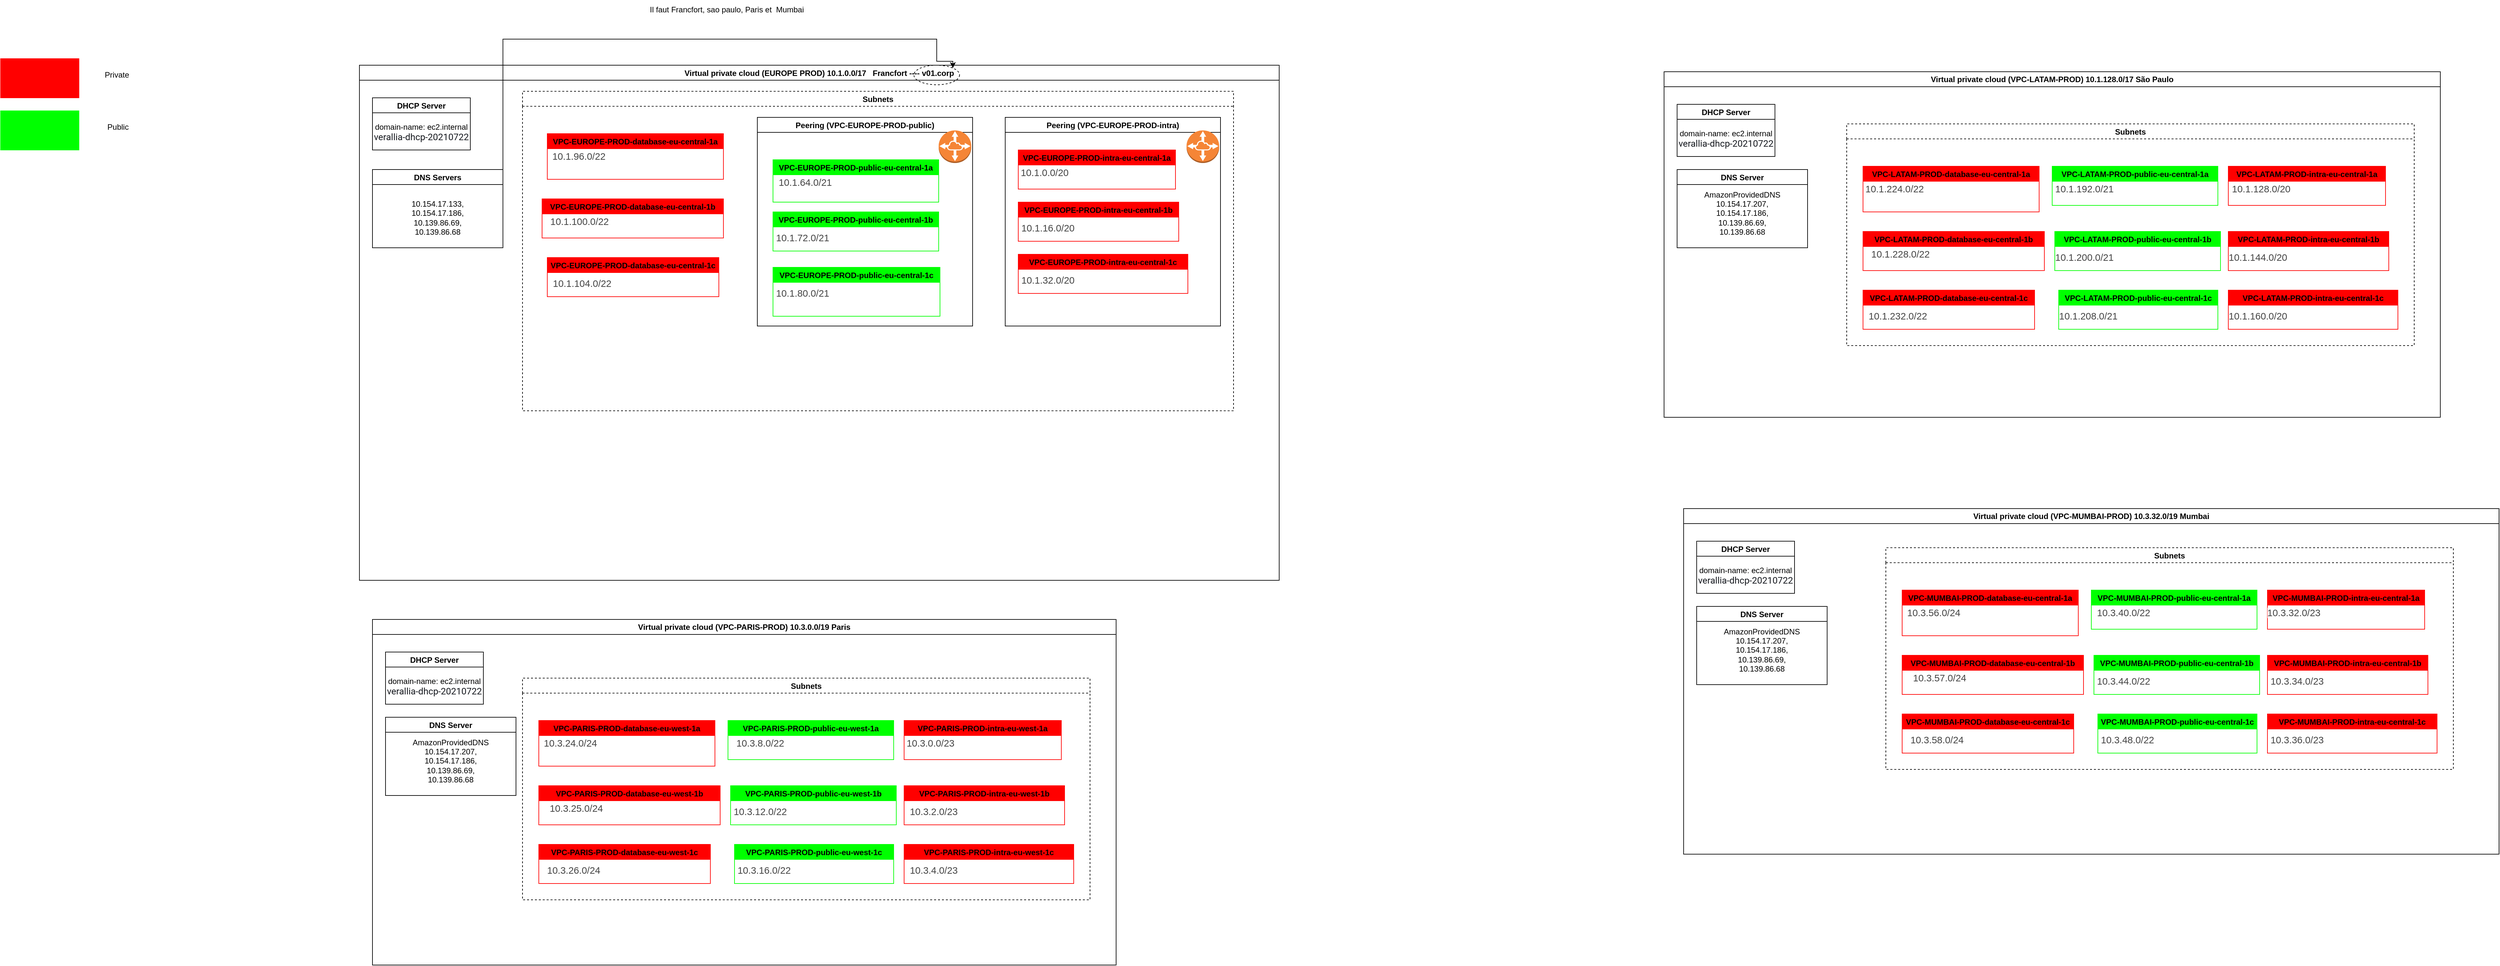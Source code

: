 <mxfile version="17.0.0" type="github">
  <diagram id="4M_D3Pi3umLmw-VAeziT" name="Page-1">
    <mxGraphModel dx="1896" dy="1016" grid="1" gridSize="10" guides="1" tooltips="1" connect="1" arrows="1" fold="1" page="1" pageScale="1" pageWidth="827" pageHeight="1169" math="0" shadow="0">
      <root>
        <mxCell id="0" />
        <mxCell id="1" parent="0" />
        <mxCell id="URnLaDO7650WdrLdtgV3-2" value="Virtual private cloud (EUROPE PROD) 10.1.0.0/17   Francfort ---- v01.corp" style="swimlane;" parent="1" vertex="1">
          <mxGeometry x="570" y="110" width="1410" height="790" as="geometry" />
        </mxCell>
        <mxCell id="URnLaDO7650WdrLdtgV3-3" value="DHCP Server" style="swimlane;startSize=23;" parent="URnLaDO7650WdrLdtgV3-2" vertex="1">
          <mxGeometry x="20" y="50" width="150" height="80" as="geometry" />
        </mxCell>
        <mxCell id="URnLaDO7650WdrLdtgV3-5" value="domain-name: ec2.internal&lt;br&gt;&lt;span class=&quot;gmail-&quot;&gt;&lt;span style=&quot;font-size: 10.5pt ; font-family: &amp;#34;roboto&amp;#34; ; color: #16191f&quot;&gt;verallia-dhcp-20210722&lt;/span&gt;&lt;/span&gt;" style="text;html=1;strokeColor=none;fillColor=none;align=center;verticalAlign=middle;whiteSpace=wrap;rounded=0;" parent="URnLaDO7650WdrLdtgV3-3" vertex="1">
          <mxGeometry y="25" width="150" height="55" as="geometry" />
        </mxCell>
        <mxCell id="URnLaDO7650WdrLdtgV3-6" value="DNS Servers" style="swimlane;" parent="URnLaDO7650WdrLdtgV3-2" vertex="1">
          <mxGeometry x="20" y="160" width="200" height="120" as="geometry" />
        </mxCell>
        <mxCell id="URnLaDO7650WdrLdtgV3-7" value="&lt;br&gt;&lt;span&gt;10.154.17.133, 10.154.17.186, 10.139.86.69,&lt;br&gt;&lt;/span&gt;&lt;span&gt;10.139.86.68&lt;/span&gt;&lt;br&gt;&lt;p class=&quot;MsoNormal&quot;&gt;&lt;/p&gt;" style="text;html=1;strokeColor=none;fillColor=none;align=center;verticalAlign=middle;whiteSpace=wrap;rounded=0;" parent="URnLaDO7650WdrLdtgV3-6" vertex="1">
          <mxGeometry x="25" y="45" width="150" height="55" as="geometry" />
        </mxCell>
        <mxCell id="qyI5GLCLb69pi6n-RlXZ-61" value="Subnets" style="swimlane;dashed=1;strokeColor=#000000;fillColor=#FFFFFF;" vertex="1" parent="URnLaDO7650WdrLdtgV3-2">
          <mxGeometry x="250" y="40" width="1090" height="490" as="geometry" />
        </mxCell>
        <mxCell id="URnLaDO7650WdrLdtgV3-16" value="VPC-EUROPE-PROD-database-eu-central-1a" style="swimlane;strokeColor=#FF0000;fillColor=#FF0000;" parent="qyI5GLCLb69pi6n-RlXZ-61" vertex="1">
          <mxGeometry x="38" y="65" width="270" height="70" as="geometry" />
        </mxCell>
        <mxCell id="URnLaDO7650WdrLdtgV3-28" value="&lt;span style=&quot;color: rgb(68 , 68 , 68) ; font-family: &amp;#34;calibri&amp;#34; , sans-serif , &amp;#34;mongolian baiti&amp;#34; , &amp;#34;microsoft yi baiti&amp;#34; , &amp;#34;javanese text&amp;#34; , &amp;#34;yu gothic&amp;#34; ; font-size: 14.667px ; text-align: left ; background-color: rgb(255 , 255 , 255)&quot;&gt;10.1.96.0/22&lt;/span&gt;" style="text;html=1;align=center;verticalAlign=middle;resizable=0;points=[];autosize=1;strokeColor=none;fillColor=none;" parent="URnLaDO7650WdrLdtgV3-16" vertex="1">
          <mxGeometry x="3" y="25" width="90" height="20" as="geometry" />
        </mxCell>
        <mxCell id="URnLaDO7650WdrLdtgV3-11" value="VPC-EUROPE-PROD-database-eu-central-1b" style="swimlane;strokeColor=#FF0000;fillColor=#FF0000;" parent="qyI5GLCLb69pi6n-RlXZ-61" vertex="1">
          <mxGeometry x="30" y="165" width="278" height="60" as="geometry" />
        </mxCell>
        <mxCell id="URnLaDO7650WdrLdtgV3-29" value="&lt;span style=&quot;color: rgb(68 , 68 , 68) ; font-family: &amp;#34;calibri&amp;#34; , sans-serif , &amp;#34;mongolian baiti&amp;#34; , &amp;#34;microsoft yi baiti&amp;#34; , &amp;#34;javanese text&amp;#34; , &amp;#34;yu gothic&amp;#34; ; font-size: 14.667px ; text-align: left ; background-color: rgb(255 , 255 , 255)&quot;&gt;10.1.100.0/22&lt;/span&gt;" style="text;html=1;align=center;verticalAlign=middle;resizable=0;points=[];autosize=1;strokeColor=none;fillColor=none;" parent="URnLaDO7650WdrLdtgV3-11" vertex="1">
          <mxGeometry x="7" y="25" width="100" height="20" as="geometry" />
        </mxCell>
        <mxCell id="URnLaDO7650WdrLdtgV3-14" value="VPC-EUROPE-PROD-database-eu-central-1c" style="swimlane;strokeColor=#FF0000;fillColor=#FF0000;" parent="qyI5GLCLb69pi6n-RlXZ-61" vertex="1">
          <mxGeometry x="38" y="255" width="263" height="60" as="geometry" />
        </mxCell>
        <mxCell id="qyI5GLCLb69pi6n-RlXZ-54" value="&lt;span style=&quot;color: rgb(68 , 68 , 68) ; font-family: &amp;#34;calibri&amp;#34; , sans-serif , &amp;#34;mongolian baiti&amp;#34; , &amp;#34;microsoft yi baiti&amp;#34; , &amp;#34;javanese text&amp;#34; , &amp;#34;yu gothic&amp;#34; ; font-size: 14.667px ; text-align: left ; background-color: rgb(255 , 255 , 255)&quot;&gt;10.1.104.0/22&lt;/span&gt;" style="text;html=1;align=center;verticalAlign=middle;resizable=0;points=[];autosize=1;strokeColor=none;fillColor=none;" vertex="1" parent="URnLaDO7650WdrLdtgV3-14">
          <mxGeometry x="3" y="30" width="100" height="20" as="geometry" />
        </mxCell>
        <mxCell id="qyI5GLCLb69pi6n-RlXZ-135" value="Peering (VPC-EUROPE-PROD-public)" style="swimlane;strokeColor=#000000;fillColor=none;gradientColor=none;" vertex="1" parent="qyI5GLCLb69pi6n-RlXZ-61">
          <mxGeometry x="360" y="40" width="330" height="320" as="geometry" />
        </mxCell>
        <mxCell id="URnLaDO7650WdrLdtgV3-13" value="VPC-EUROPE-PROD-public-eu-central-1a" style="swimlane;strokeColor=#00FF00;fillColor=#00FF00;" parent="qyI5GLCLb69pi6n-RlXZ-135" vertex="1">
          <mxGeometry x="24" y="65" width="254" height="65" as="geometry" />
        </mxCell>
        <mxCell id="qyI5GLCLb69pi6n-RlXZ-57" value="&lt;span style=&quot;color: rgb(68 , 68 , 68) ; font-family: &amp;#34;calibri&amp;#34; , sans-serif , &amp;#34;mongolian baiti&amp;#34; , &amp;#34;microsoft yi baiti&amp;#34; , &amp;#34;javanese text&amp;#34; , &amp;#34;yu gothic&amp;#34; ; font-size: 14.667px ; text-align: left ; background-color: rgb(255 , 255 , 255)&quot;&gt;10.1.64.0/21&lt;/span&gt;" style="text;html=1;align=center;verticalAlign=middle;resizable=0;points=[];autosize=1;strokeColor=none;fillColor=none;" vertex="1" parent="URnLaDO7650WdrLdtgV3-13">
          <mxGeometry x="4" y="25" width="90" height="20" as="geometry" />
        </mxCell>
        <mxCell id="URnLaDO7650WdrLdtgV3-12" value="VPC-EUROPE-PROD-public-eu-central-1b" style="swimlane;strokeColor=#00FF00;fillColor=#00FF00;" parent="qyI5GLCLb69pi6n-RlXZ-135" vertex="1">
          <mxGeometry x="24" y="145" width="254" height="60" as="geometry" />
        </mxCell>
        <mxCell id="qyI5GLCLb69pi6n-RlXZ-56" value="&lt;span style=&quot;color: rgb(68 , 68 , 68) ; font-family: &amp;#34;calibri&amp;#34; , sans-serif , &amp;#34;mongolian baiti&amp;#34; , &amp;#34;microsoft yi baiti&amp;#34; , &amp;#34;javanese text&amp;#34; , &amp;#34;yu gothic&amp;#34; ; font-size: 14.667px ; text-align: left ; background-color: rgb(255 , 255 , 255)&quot;&gt;10.1.72.0/21&lt;/span&gt;" style="text;html=1;align=center;verticalAlign=middle;resizable=0;points=[];autosize=1;strokeColor=none;fillColor=none;" vertex="1" parent="URnLaDO7650WdrLdtgV3-12">
          <mxGeometry y="30" width="90" height="20" as="geometry" />
        </mxCell>
        <mxCell id="URnLaDO7650WdrLdtgV3-15" value="VPC-EUROPE-PROD-public-eu-central-1c" style="swimlane;strokeColor=#00FF00;fillColor=#00FF00;" parent="qyI5GLCLb69pi6n-RlXZ-135" vertex="1">
          <mxGeometry x="24" y="230" width="256" height="75" as="geometry" />
        </mxCell>
        <mxCell id="qyI5GLCLb69pi6n-RlXZ-55" value="&lt;span style=&quot;color: rgb(68 , 68 , 68) ; font-family: &amp;#34;calibri&amp;#34; , sans-serif , &amp;#34;mongolian baiti&amp;#34; , &amp;#34;microsoft yi baiti&amp;#34; , &amp;#34;javanese text&amp;#34; , &amp;#34;yu gothic&amp;#34; ; font-size: 14.667px ; text-align: left ; background-color: rgb(255 , 255 , 255)&quot;&gt;10.1.80.0/21&lt;/span&gt;" style="text;html=1;align=center;verticalAlign=middle;resizable=0;points=[];autosize=1;strokeColor=none;fillColor=none;" vertex="1" parent="URnLaDO7650WdrLdtgV3-15">
          <mxGeometry y="30" width="90" height="20" as="geometry" />
        </mxCell>
        <mxCell id="qyI5GLCLb69pi6n-RlXZ-130" value="" style="outlineConnect=0;dashed=0;verticalLabelPosition=bottom;verticalAlign=top;align=center;html=1;shape=mxgraph.aws3.vpc_peering;fillColor=#F58536;gradientColor=none;strokeColor=#FF0000;" vertex="1" parent="qyI5GLCLb69pi6n-RlXZ-135">
          <mxGeometry x="278" y="20" width="50" height="50" as="geometry" />
        </mxCell>
        <mxCell id="qyI5GLCLb69pi6n-RlXZ-138" value="Peering (VPC-EUROPE-PROD-intra)" style="swimlane;strokeColor=#000000;fillColor=none;gradientColor=none;" vertex="1" parent="qyI5GLCLb69pi6n-RlXZ-61">
          <mxGeometry x="740" y="40" width="330" height="320" as="geometry" />
        </mxCell>
        <mxCell id="qyI5GLCLb69pi6n-RlXZ-145" value="" style="outlineConnect=0;dashed=0;verticalLabelPosition=bottom;verticalAlign=top;align=center;html=1;shape=mxgraph.aws3.vpc_peering;fillColor=#F58536;gradientColor=none;strokeColor=#FF0000;" vertex="1" parent="qyI5GLCLb69pi6n-RlXZ-138">
          <mxGeometry x="278" y="20" width="50" height="50" as="geometry" />
        </mxCell>
        <mxCell id="qyI5GLCLb69pi6n-RlXZ-53" value="VPC-EUROPE-PROD-intra-eu-central-1a" style="swimlane;strokeColor=#FF0000;fillColor=#FF0000;" vertex="1" parent="qyI5GLCLb69pi6n-RlXZ-138">
          <mxGeometry x="20" y="50" width="241" height="60" as="geometry" />
        </mxCell>
        <mxCell id="qyI5GLCLb69pi6n-RlXZ-58" value="&lt;span style=&quot;color: rgb(68 , 68 , 68) ; font-family: &amp;#34;calibri&amp;#34; , sans-serif , &amp;#34;mongolian baiti&amp;#34; , &amp;#34;microsoft yi baiti&amp;#34; , &amp;#34;javanese text&amp;#34; , &amp;#34;yu gothic&amp;#34; ; font-size: 14.667px ; text-align: left ; background-color: rgb(255 , 255 , 255)&quot;&gt;10.1.0.0/20&lt;/span&gt;" style="text;html=1;align=center;verticalAlign=middle;resizable=0;points=[];autosize=1;strokeColor=none;fillColor=none;" vertex="1" parent="qyI5GLCLb69pi6n-RlXZ-53">
          <mxGeometry y="25" width="80" height="20" as="geometry" />
        </mxCell>
        <mxCell id="qyI5GLCLb69pi6n-RlXZ-51" value="VPC-EUROPE-PROD-intra-eu-central-1b" style="swimlane;strokeColor=#FF0000;fillColor=#FF0000;" vertex="1" parent="qyI5GLCLb69pi6n-RlXZ-138">
          <mxGeometry x="20" y="130" width="246" height="60" as="geometry" />
        </mxCell>
        <mxCell id="qyI5GLCLb69pi6n-RlXZ-59" value="&lt;span style=&quot;color: rgb(68 , 68 , 68) ; font-family: &amp;#34;calibri&amp;#34; , sans-serif , &amp;#34;mongolian baiti&amp;#34; , &amp;#34;microsoft yi baiti&amp;#34; , &amp;#34;javanese text&amp;#34; , &amp;#34;yu gothic&amp;#34; ; font-size: 14.667px ; text-align: left ; background-color: rgb(255 , 255 , 255)&quot;&gt;10.1.16.0/20&lt;/span&gt;" style="text;html=1;align=center;verticalAlign=middle;resizable=0;points=[];autosize=1;strokeColor=none;fillColor=none;" vertex="1" parent="qyI5GLCLb69pi6n-RlXZ-51">
          <mxGeometry y="30" width="90" height="20" as="geometry" />
        </mxCell>
        <mxCell id="qyI5GLCLb69pi6n-RlXZ-52" value="VPC-EUROPE-PROD-intra-eu-central-1c" style="swimlane;strokeColor=#FF0000;fillColor=#FF0000;" vertex="1" parent="qyI5GLCLb69pi6n-RlXZ-138">
          <mxGeometry x="20" y="210" width="260" height="60" as="geometry" />
        </mxCell>
        <mxCell id="qyI5GLCLb69pi6n-RlXZ-60" value="&lt;span style=&quot;color: rgb(68 , 68 , 68) ; font-family: &amp;#34;calibri&amp;#34; , sans-serif , &amp;#34;mongolian baiti&amp;#34; , &amp;#34;microsoft yi baiti&amp;#34; , &amp;#34;javanese text&amp;#34; , &amp;#34;yu gothic&amp;#34; ; font-size: 14.667px ; text-align: left ; background-color: rgb(255 , 255 , 255)&quot;&gt;10.1.32.0/20&lt;/span&gt;" style="text;html=1;align=center;verticalAlign=middle;resizable=0;points=[];autosize=1;strokeColor=none;fillColor=none;" vertex="1" parent="qyI5GLCLb69pi6n-RlXZ-52">
          <mxGeometry y="30" width="90" height="20" as="geometry" />
        </mxCell>
        <mxCell id="qyI5GLCLb69pi6n-RlXZ-122" value="" style="ellipse;whiteSpace=wrap;html=1;dashed=1;strokeColor=#000000;fillColor=none;gradientColor=none;" vertex="1" parent="URnLaDO7650WdrLdtgV3-2">
          <mxGeometry x="850" width="70" height="30" as="geometry" />
        </mxCell>
        <mxCell id="qyI5GLCLb69pi6n-RlXZ-121" style="edgeStyle=orthogonalEdgeStyle;rounded=0;orthogonalLoop=1;jettySize=auto;html=1;exitX=0.75;exitY=0;exitDx=0;exitDy=0;entryX=1;entryY=0;entryDx=0;entryDy=0;" edge="1" parent="URnLaDO7650WdrLdtgV3-2" source="URnLaDO7650WdrLdtgV3-6" target="qyI5GLCLb69pi6n-RlXZ-122">
          <mxGeometry relative="1" as="geometry">
            <mxPoint x="910" y="-60" as="targetPoint" />
            <Array as="points">
              <mxPoint x="220" y="160" />
              <mxPoint x="220" y="-40" />
              <mxPoint x="885" y="-40" />
              <mxPoint x="885" y="-6" />
            </Array>
          </mxGeometry>
        </mxCell>
        <mxCell id="VcifqLUfII9H0ngbjGMm-1" value="Il faut Francfort, sao paulo, Paris et&amp;nbsp; Mumbai&amp;nbsp;" style="text;html=1;strokeColor=none;fillColor=none;align=center;verticalAlign=middle;whiteSpace=wrap;rounded=0;" parent="1" vertex="1">
          <mxGeometry x="990" y="10" width="290" height="30" as="geometry" />
        </mxCell>
        <mxCell id="qyI5GLCLb69pi6n-RlXZ-2" value="Virtual private cloud (VPC-LATAM-PROD) 10.1.128.0/17 São Paulo" style="swimlane;whiteSpace=wrap;" vertex="1" parent="1">
          <mxGeometry x="2570" y="120" width="1190" height="530" as="geometry" />
        </mxCell>
        <mxCell id="qyI5GLCLb69pi6n-RlXZ-10" value="DHCP Server" style="swimlane;startSize=23;" vertex="1" parent="qyI5GLCLb69pi6n-RlXZ-2">
          <mxGeometry x="20" y="50" width="150" height="80" as="geometry" />
        </mxCell>
        <mxCell id="qyI5GLCLb69pi6n-RlXZ-11" value="domain-name: ec2.internal&lt;br&gt;&lt;span class=&quot;gmail-&quot;&gt;&lt;span style=&quot;font-size: 10.5pt ; font-family: &amp;#34;roboto&amp;#34; ; color: #16191f&quot;&gt;verallia-dhcp-20210722&lt;/span&gt;&lt;/span&gt;" style="text;html=1;strokeColor=none;fillColor=none;align=center;verticalAlign=middle;whiteSpace=wrap;rounded=0;" vertex="1" parent="qyI5GLCLb69pi6n-RlXZ-10">
          <mxGeometry y="25" width="150" height="55" as="geometry" />
        </mxCell>
        <mxCell id="qyI5GLCLb69pi6n-RlXZ-12" value="DNS Server" style="swimlane;" vertex="1" parent="qyI5GLCLb69pi6n-RlXZ-2">
          <mxGeometry x="20" y="150" width="200" height="120" as="geometry" />
        </mxCell>
        <mxCell id="qyI5GLCLb69pi6n-RlXZ-13" value="AmazonProvidedDNS&lt;br&gt;&lt;span&gt;10.154.17.207, 10.154.17.186, 10.139.86.69,&lt;br&gt;&lt;/span&gt;&lt;span&gt;10.139.86.68&lt;/span&gt;&lt;br&gt;&lt;p class=&quot;MsoNormal&quot;&gt;&lt;/p&gt;" style="text;html=1;strokeColor=none;fillColor=none;align=center;verticalAlign=middle;whiteSpace=wrap;rounded=0;" vertex="1" parent="qyI5GLCLb69pi6n-RlXZ-12">
          <mxGeometry x="25" y="45" width="150" height="55" as="geometry" />
        </mxCell>
        <mxCell id="qyI5GLCLb69pi6n-RlXZ-62" value="Subnets" style="swimlane;dashed=1;strokeColor=#000000;fillColor=#FFFFFF;" vertex="1" parent="qyI5GLCLb69pi6n-RlXZ-2">
          <mxGeometry x="280" y="80" width="870" height="340" as="geometry" />
        </mxCell>
        <mxCell id="qyI5GLCLb69pi6n-RlXZ-63" value="VPC-LATAM-PROD-database-eu-central-1a" style="swimlane;strokeColor=#FF0000;fillColor=#FF0000;" vertex="1" parent="qyI5GLCLb69pi6n-RlXZ-62">
          <mxGeometry x="25" y="65" width="270" height="70" as="geometry" />
        </mxCell>
        <mxCell id="qyI5GLCLb69pi6n-RlXZ-64" value="&lt;span style=&quot;color: rgb(68 , 68 , 68) ; font-family: &amp;#34;calibri&amp;#34; , sans-serif , &amp;#34;mongolian baiti&amp;#34; , &amp;#34;microsoft yi baiti&amp;#34; , &amp;#34;javanese text&amp;#34; , &amp;#34;yu gothic&amp;#34; ; font-size: 14.667px ; text-align: left ; background-color: rgb(255 , 255 , 255)&quot;&gt;10.1.224.0/22&lt;/span&gt;" style="text;html=1;align=center;verticalAlign=middle;resizable=0;points=[];autosize=1;strokeColor=none;fillColor=none;" vertex="1" parent="qyI5GLCLb69pi6n-RlXZ-63">
          <mxGeometry x="-2" y="25" width="100" height="20" as="geometry" />
        </mxCell>
        <mxCell id="qyI5GLCLb69pi6n-RlXZ-65" value="VPC-LATAM-PROD-database-eu-central-1b" style="swimlane;strokeColor=#FF0000;fillColor=#FF0000;" vertex="1" parent="qyI5GLCLb69pi6n-RlXZ-62">
          <mxGeometry x="25" y="165" width="278" height="60" as="geometry" />
        </mxCell>
        <mxCell id="qyI5GLCLb69pi6n-RlXZ-66" value="&lt;span style=&quot;color: rgb(68 , 68 , 68) ; font-family: &amp;#34;calibri&amp;#34; , sans-serif , &amp;#34;mongolian baiti&amp;#34; , &amp;#34;microsoft yi baiti&amp;#34; , &amp;#34;javanese text&amp;#34; , &amp;#34;yu gothic&amp;#34; ; font-size: 14.667px ; text-align: left ; background-color: rgb(255 , 255 , 255)&quot;&gt;10.1.228.0/22&lt;/span&gt;" style="text;html=1;align=center;verticalAlign=middle;resizable=0;points=[];autosize=1;strokeColor=none;fillColor=none;" vertex="1" parent="qyI5GLCLb69pi6n-RlXZ-65">
          <mxGeometry x="7" y="25" width="100" height="20" as="geometry" />
        </mxCell>
        <mxCell id="qyI5GLCLb69pi6n-RlXZ-67" value="VPC-LATAM-PROD-database-eu-central-1c" style="swimlane;strokeColor=#FF0000;fillColor=#FF0000;" vertex="1" parent="qyI5GLCLb69pi6n-RlXZ-62">
          <mxGeometry x="25" y="255" width="263" height="60" as="geometry" />
        </mxCell>
        <mxCell id="qyI5GLCLb69pi6n-RlXZ-68" value="&lt;span style=&quot;color: rgb(68 , 68 , 68) ; font-family: &amp;#34;calibri&amp;#34; , sans-serif , &amp;#34;mongolian baiti&amp;#34; , &amp;#34;microsoft yi baiti&amp;#34; , &amp;#34;javanese text&amp;#34; , &amp;#34;yu gothic&amp;#34; ; font-size: 14.667px ; text-align: left ; background-color: rgb(255 , 255 , 255)&quot;&gt;10.1.232.0/22&lt;/span&gt;" style="text;html=1;align=center;verticalAlign=middle;resizable=0;points=[];autosize=1;strokeColor=none;fillColor=none;" vertex="1" parent="qyI5GLCLb69pi6n-RlXZ-67">
          <mxGeometry x="3" y="30" width="100" height="20" as="geometry" />
        </mxCell>
        <mxCell id="qyI5GLCLb69pi6n-RlXZ-69" value="VPC-LATAM-PROD-public-eu-central-1c" style="swimlane;strokeColor=#00FF00;fillColor=#00FF00;" vertex="1" parent="qyI5GLCLb69pi6n-RlXZ-62">
          <mxGeometry x="325" y="255" width="244" height="60" as="geometry" />
        </mxCell>
        <mxCell id="qyI5GLCLb69pi6n-RlXZ-70" value="&lt;span style=&quot;color: rgb(68 , 68 , 68) ; font-family: &amp;#34;calibri&amp;#34; , sans-serif , &amp;#34;mongolian baiti&amp;#34; , &amp;#34;microsoft yi baiti&amp;#34; , &amp;#34;javanese text&amp;#34; , &amp;#34;yu gothic&amp;#34; ; font-size: 14.667px ; text-align: left ; background-color: rgb(255 , 255 , 255)&quot;&gt;10.1.208.0/21&lt;/span&gt;" style="text;html=1;align=center;verticalAlign=middle;resizable=0;points=[];autosize=1;strokeColor=none;fillColor=none;" vertex="1" parent="qyI5GLCLb69pi6n-RlXZ-69">
          <mxGeometry x="-5" y="30" width="100" height="20" as="geometry" />
        </mxCell>
        <mxCell id="qyI5GLCLb69pi6n-RlXZ-71" value="VPC-LATAM-PROD-public-eu-central-1b" style="swimlane;strokeColor=#00FF00;fillColor=#00FF00;" vertex="1" parent="qyI5GLCLb69pi6n-RlXZ-62">
          <mxGeometry x="319" y="165" width="254" height="60" as="geometry" />
        </mxCell>
        <mxCell id="qyI5GLCLb69pi6n-RlXZ-72" value="&lt;span style=&quot;color: rgb(68 , 68 , 68) ; font-family: &amp;#34;calibri&amp;#34; , sans-serif , &amp;#34;mongolian baiti&amp;#34; , &amp;#34;microsoft yi baiti&amp;#34; , &amp;#34;javanese text&amp;#34; , &amp;#34;yu gothic&amp;#34; ; font-size: 14.667px ; text-align: left ; background-color: rgb(255 , 255 , 255)&quot;&gt;10.1.200.0/21&lt;/span&gt;" style="text;html=1;align=center;verticalAlign=middle;resizable=0;points=[];autosize=1;strokeColor=none;fillColor=none;" vertex="1" parent="qyI5GLCLb69pi6n-RlXZ-71">
          <mxGeometry x="-5" y="30" width="100" height="20" as="geometry" />
        </mxCell>
        <mxCell id="qyI5GLCLb69pi6n-RlXZ-73" value="VPC-LATAM-PROD-public-eu-central-1a" style="swimlane;strokeColor=#00FF00;fillColor=#00FF00;" vertex="1" parent="qyI5GLCLb69pi6n-RlXZ-62">
          <mxGeometry x="315" y="65" width="254" height="60" as="geometry" />
        </mxCell>
        <mxCell id="qyI5GLCLb69pi6n-RlXZ-74" value="&lt;span style=&quot;color: rgb(68 , 68 , 68) ; font-family: &amp;#34;calibri&amp;#34; , sans-serif , &amp;#34;mongolian baiti&amp;#34; , &amp;#34;microsoft yi baiti&amp;#34; , &amp;#34;javanese text&amp;#34; , &amp;#34;yu gothic&amp;#34; ; font-size: 14.667px ; text-align: left ; background-color: rgb(255 , 255 , 255)&quot;&gt;10.1.192.0/21&lt;/span&gt;" style="text;html=1;align=center;verticalAlign=middle;resizable=0;points=[];autosize=1;strokeColor=none;fillColor=none;" vertex="1" parent="qyI5GLCLb69pi6n-RlXZ-73">
          <mxGeometry x="-1" y="25" width="100" height="20" as="geometry" />
        </mxCell>
        <mxCell id="qyI5GLCLb69pi6n-RlXZ-75" value="VPC-LATAM-PROD-intra-eu-central-1a" style="swimlane;strokeColor=#FF0000;fillColor=#FF0000;" vertex="1" parent="qyI5GLCLb69pi6n-RlXZ-62">
          <mxGeometry x="585" y="65" width="241" height="60" as="geometry" />
        </mxCell>
        <mxCell id="qyI5GLCLb69pi6n-RlXZ-76" value="&lt;span style=&quot;color: rgb(68 , 68 , 68) ; font-family: &amp;#34;calibri&amp;#34; , sans-serif , &amp;#34;mongolian baiti&amp;#34; , &amp;#34;microsoft yi baiti&amp;#34; , &amp;#34;javanese text&amp;#34; , &amp;#34;yu gothic&amp;#34; ; font-size: 14.667px ; text-align: left ; background-color: rgb(255 , 255 , 255)&quot;&gt;10.1.128.0/20&lt;/span&gt;" style="text;html=1;align=center;verticalAlign=middle;resizable=0;points=[];autosize=1;strokeColor=none;fillColor=none;" vertex="1" parent="qyI5GLCLb69pi6n-RlXZ-75">
          <mxGeometry y="25" width="100" height="20" as="geometry" />
        </mxCell>
        <mxCell id="qyI5GLCLb69pi6n-RlXZ-77" value="VPC-LATAM-PROD-intra-eu-central-1b" style="swimlane;strokeColor=#FF0000;fillColor=#FF0000;" vertex="1" parent="qyI5GLCLb69pi6n-RlXZ-62">
          <mxGeometry x="585" y="165" width="246" height="60" as="geometry" />
        </mxCell>
        <mxCell id="qyI5GLCLb69pi6n-RlXZ-78" value="&lt;span style=&quot;color: rgb(68 , 68 , 68) ; font-family: &amp;#34;calibri&amp;#34; , sans-serif , &amp;#34;mongolian baiti&amp;#34; , &amp;#34;microsoft yi baiti&amp;#34; , &amp;#34;javanese text&amp;#34; , &amp;#34;yu gothic&amp;#34; ; font-size: 14.667px ; text-align: left ; background-color: rgb(255 , 255 , 255)&quot;&gt;10.1.144.0/20&lt;/span&gt;" style="text;html=1;align=center;verticalAlign=middle;resizable=0;points=[];autosize=1;strokeColor=none;fillColor=none;" vertex="1" parent="qyI5GLCLb69pi6n-RlXZ-77">
          <mxGeometry x="-5" y="30" width="100" height="20" as="geometry" />
        </mxCell>
        <mxCell id="qyI5GLCLb69pi6n-RlXZ-79" value="VPC-LATAM-PROD-intra-eu-central-1c" style="swimlane;strokeColor=#FF0000;fillColor=#FF0000;" vertex="1" parent="qyI5GLCLb69pi6n-RlXZ-62">
          <mxGeometry x="585" y="255" width="260" height="60" as="geometry" />
        </mxCell>
        <mxCell id="qyI5GLCLb69pi6n-RlXZ-80" value="&lt;span style=&quot;color: rgb(68 , 68 , 68) ; font-family: &amp;#34;calibri&amp;#34; , sans-serif , &amp;#34;mongolian baiti&amp;#34; , &amp;#34;microsoft yi baiti&amp;#34; , &amp;#34;javanese text&amp;#34; , &amp;#34;yu gothic&amp;#34; ; font-size: 14.667px ; text-align: left ; background-color: rgb(255 , 255 , 255)&quot;&gt;10.1.160.0/20&lt;/span&gt;" style="text;html=1;align=center;verticalAlign=middle;resizable=0;points=[];autosize=1;strokeColor=none;fillColor=none;" vertex="1" parent="qyI5GLCLb69pi6n-RlXZ-79">
          <mxGeometry x="-5" y="30" width="100" height="20" as="geometry" />
        </mxCell>
        <mxCell id="qyI5GLCLb69pi6n-RlXZ-14" value="Virtual private cloud (VPC-PARIS-PROD) 10.3.0.0/19 Paris" style="swimlane;whiteSpace=wrap;" vertex="1" parent="1">
          <mxGeometry x="590" y="960" width="1140" height="530" as="geometry" />
        </mxCell>
        <mxCell id="qyI5GLCLb69pi6n-RlXZ-22" value="DHCP Server" style="swimlane;startSize=23;" vertex="1" parent="qyI5GLCLb69pi6n-RlXZ-14">
          <mxGeometry x="20" y="50" width="150" height="80" as="geometry" />
        </mxCell>
        <mxCell id="qyI5GLCLb69pi6n-RlXZ-23" value="domain-name: ec2.internal&lt;br&gt;&lt;span class=&quot;gmail-&quot;&gt;&lt;span style=&quot;font-size: 10.5pt ; font-family: &amp;#34;roboto&amp;#34; ; color: #16191f&quot;&gt;verallia-dhcp-20210722&lt;/span&gt;&lt;/span&gt;" style="text;html=1;strokeColor=none;fillColor=none;align=center;verticalAlign=middle;whiteSpace=wrap;rounded=0;" vertex="1" parent="qyI5GLCLb69pi6n-RlXZ-22">
          <mxGeometry y="25" width="150" height="55" as="geometry" />
        </mxCell>
        <mxCell id="qyI5GLCLb69pi6n-RlXZ-24" value="DNS Server" style="swimlane;" vertex="1" parent="qyI5GLCLb69pi6n-RlXZ-14">
          <mxGeometry x="20" y="150" width="200" height="120" as="geometry" />
        </mxCell>
        <mxCell id="qyI5GLCLb69pi6n-RlXZ-25" value="AmazonProvidedDNS&lt;br&gt;&lt;span&gt;10.154.17.207, 10.154.17.186, 10.139.86.69,&lt;br&gt;&lt;/span&gt;&lt;span&gt;10.139.86.68&lt;/span&gt;&lt;br&gt;&lt;p class=&quot;MsoNormal&quot;&gt;&lt;/p&gt;" style="text;html=1;strokeColor=none;fillColor=none;align=center;verticalAlign=middle;whiteSpace=wrap;rounded=0;" vertex="1" parent="qyI5GLCLb69pi6n-RlXZ-24">
          <mxGeometry x="25" y="45" width="150" height="55" as="geometry" />
        </mxCell>
        <mxCell id="qyI5GLCLb69pi6n-RlXZ-81" value="Subnets" style="swimlane;dashed=1;strokeColor=#000000;fillColor=#FFFFFF;" vertex="1" parent="qyI5GLCLb69pi6n-RlXZ-14">
          <mxGeometry x="230" y="90" width="870" height="340" as="geometry" />
        </mxCell>
        <mxCell id="qyI5GLCLb69pi6n-RlXZ-82" value="VPC-PARIS-PROD-database-eu-west-1a" style="swimlane;strokeColor=#FF0000;fillColor=#FF0000;" vertex="1" parent="qyI5GLCLb69pi6n-RlXZ-81">
          <mxGeometry x="25" y="65" width="270" height="70" as="geometry" />
        </mxCell>
        <mxCell id="qyI5GLCLb69pi6n-RlXZ-83" value="&lt;span style=&quot;color: rgb(68 , 68 , 68) ; font-family: &amp;#34;calibri&amp;#34; , sans-serif , &amp;#34;mongolian baiti&amp;#34; , &amp;#34;microsoft yi baiti&amp;#34; , &amp;#34;javanese text&amp;#34; , &amp;#34;yu gothic&amp;#34; ; font-size: 14.667px ; text-align: left ; background-color: rgb(255 , 255 , 255)&quot;&gt;10.3.24.0/24&lt;/span&gt;" style="text;html=1;align=center;verticalAlign=middle;resizable=0;points=[];autosize=1;strokeColor=none;fillColor=none;" vertex="1" parent="qyI5GLCLb69pi6n-RlXZ-82">
          <mxGeometry x="3" y="25" width="90" height="20" as="geometry" />
        </mxCell>
        <mxCell id="qyI5GLCLb69pi6n-RlXZ-84" value="VPC-PARIS-PROD-database-eu-west-1b" style="swimlane;strokeColor=#FF0000;fillColor=#FF0000;" vertex="1" parent="qyI5GLCLb69pi6n-RlXZ-81">
          <mxGeometry x="25" y="165" width="278" height="60" as="geometry" />
        </mxCell>
        <mxCell id="qyI5GLCLb69pi6n-RlXZ-85" value="&lt;span style=&quot;color: rgb(68 , 68 , 68) ; font-family: &amp;#34;calibri&amp;#34; , sans-serif , &amp;#34;mongolian baiti&amp;#34; , &amp;#34;microsoft yi baiti&amp;#34; , &amp;#34;javanese text&amp;#34; , &amp;#34;yu gothic&amp;#34; ; font-size: 14.667px ; text-align: left ; background-color: rgb(255 , 255 , 255)&quot;&gt;10.3.25.0/24&lt;/span&gt;" style="text;html=1;align=center;verticalAlign=middle;resizable=0;points=[];autosize=1;strokeColor=none;fillColor=none;" vertex="1" parent="qyI5GLCLb69pi6n-RlXZ-84">
          <mxGeometry x="12" y="25" width="90" height="20" as="geometry" />
        </mxCell>
        <mxCell id="qyI5GLCLb69pi6n-RlXZ-86" value="VPC-PARIS-PROD-database-eu-west-1c" style="swimlane;strokeColor=#FF0000;fillColor=#FF0000;" vertex="1" parent="qyI5GLCLb69pi6n-RlXZ-81">
          <mxGeometry x="25" y="255" width="263" height="60" as="geometry" />
        </mxCell>
        <mxCell id="qyI5GLCLb69pi6n-RlXZ-87" value="&lt;span style=&quot;color: rgb(68 , 68 , 68) ; font-family: &amp;#34;calibri&amp;#34; , sans-serif , &amp;#34;mongolian baiti&amp;#34; , &amp;#34;microsoft yi baiti&amp;#34; , &amp;#34;javanese text&amp;#34; , &amp;#34;yu gothic&amp;#34; ; font-size: 14.667px ; text-align: left ; background-color: rgb(255 , 255 , 255)&quot;&gt;10.3.26.0/24&lt;/span&gt;" style="text;html=1;align=center;verticalAlign=middle;resizable=0;points=[];autosize=1;strokeColor=none;fillColor=none;" vertex="1" parent="qyI5GLCLb69pi6n-RlXZ-86">
          <mxGeometry x="8" y="30" width="90" height="20" as="geometry" />
        </mxCell>
        <mxCell id="qyI5GLCLb69pi6n-RlXZ-88" value="VPC-PARIS-PROD-public-eu-west-1c" style="swimlane;strokeColor=#00FF00;fillColor=#00FF00;" vertex="1" parent="qyI5GLCLb69pi6n-RlXZ-81">
          <mxGeometry x="325" y="255" width="244" height="60" as="geometry" />
        </mxCell>
        <mxCell id="qyI5GLCLb69pi6n-RlXZ-89" value="&lt;span style=&quot;color: rgb(68 , 68 , 68) ; font-family: &amp;#34;calibri&amp;#34; , sans-serif , &amp;#34;mongolian baiti&amp;#34; , &amp;#34;microsoft yi baiti&amp;#34; , &amp;#34;javanese text&amp;#34; , &amp;#34;yu gothic&amp;#34; ; font-size: 14.667px ; text-align: left ; background-color: rgb(255 , 255 , 255)&quot;&gt;10.3.16.0/22&lt;/span&gt;" style="text;html=1;align=center;verticalAlign=middle;resizable=0;points=[];autosize=1;strokeColor=none;fillColor=none;" vertex="1" parent="qyI5GLCLb69pi6n-RlXZ-88">
          <mxGeometry y="30" width="90" height="20" as="geometry" />
        </mxCell>
        <mxCell id="qyI5GLCLb69pi6n-RlXZ-90" value="VPC-PARIS-PROD-public-eu-west-1b" style="swimlane;strokeColor=#00FF00;fillColor=#00FF00;" vertex="1" parent="qyI5GLCLb69pi6n-RlXZ-81">
          <mxGeometry x="319" y="165" width="254" height="60" as="geometry" />
        </mxCell>
        <mxCell id="qyI5GLCLb69pi6n-RlXZ-91" value="&lt;span style=&quot;color: rgb(68 , 68 , 68) ; font-family: &amp;#34;calibri&amp;#34; , sans-serif , &amp;#34;mongolian baiti&amp;#34; , &amp;#34;microsoft yi baiti&amp;#34; , &amp;#34;javanese text&amp;#34; , &amp;#34;yu gothic&amp;#34; ; font-size: 14.667px ; text-align: left ; background-color: rgb(255 , 255 , 255)&quot;&gt;10.3.12.0/22&lt;/span&gt;" style="text;html=1;align=center;verticalAlign=middle;resizable=0;points=[];autosize=1;strokeColor=none;fillColor=none;" vertex="1" parent="qyI5GLCLb69pi6n-RlXZ-90">
          <mxGeometry y="30" width="90" height="20" as="geometry" />
        </mxCell>
        <mxCell id="qyI5GLCLb69pi6n-RlXZ-92" value="VPC-PARIS-PROD-public-eu-west-1a" style="swimlane;strokeColor=#00FF00;fillColor=#00FF00;" vertex="1" parent="qyI5GLCLb69pi6n-RlXZ-81">
          <mxGeometry x="315" y="65" width="254" height="60" as="geometry" />
        </mxCell>
        <mxCell id="qyI5GLCLb69pi6n-RlXZ-93" value="&lt;span style=&quot;color: rgb(68 , 68 , 68) ; font-family: &amp;#34;calibri&amp;#34; , sans-serif , &amp;#34;mongolian baiti&amp;#34; , &amp;#34;microsoft yi baiti&amp;#34; , &amp;#34;javanese text&amp;#34; , &amp;#34;yu gothic&amp;#34; ; font-size: 14.667px ; text-align: left ; background-color: rgb(255 , 255 , 255)&quot;&gt;10.3.8.0/22&lt;/span&gt;" style="text;html=1;align=center;verticalAlign=middle;resizable=0;points=[];autosize=1;strokeColor=none;fillColor=none;" vertex="1" parent="qyI5GLCLb69pi6n-RlXZ-92">
          <mxGeometry x="9" y="25" width="80" height="20" as="geometry" />
        </mxCell>
        <mxCell id="qyI5GLCLb69pi6n-RlXZ-94" value="VPC-PARIS-PROD-intra-eu-west-1a" style="swimlane;strokeColor=#FF0000;fillColor=#FF0000;" vertex="1" parent="qyI5GLCLb69pi6n-RlXZ-81">
          <mxGeometry x="585" y="65" width="241" height="60" as="geometry" />
        </mxCell>
        <mxCell id="qyI5GLCLb69pi6n-RlXZ-95" value="&lt;span style=&quot;color: rgb(68 , 68 , 68) ; font-family: &amp;#34;calibri&amp;#34; , sans-serif , &amp;#34;mongolian baiti&amp;#34; , &amp;#34;microsoft yi baiti&amp;#34; , &amp;#34;javanese text&amp;#34; , &amp;#34;yu gothic&amp;#34; ; font-size: 14.667px ; text-align: left ; background-color: rgb(255 , 255 , 255)&quot;&gt;10.3.0.0/23&lt;/span&gt;" style="text;html=1;align=center;verticalAlign=middle;resizable=0;points=[];autosize=1;strokeColor=none;fillColor=none;" vertex="1" parent="qyI5GLCLb69pi6n-RlXZ-94">
          <mxGeometry y="25" width="80" height="20" as="geometry" />
        </mxCell>
        <mxCell id="qyI5GLCLb69pi6n-RlXZ-96" value="VPC-PARIS-PROD-intra-eu-west-1b" style="swimlane;strokeColor=#FF0000;fillColor=#FF0000;" vertex="1" parent="qyI5GLCLb69pi6n-RlXZ-81">
          <mxGeometry x="585" y="165" width="246" height="60" as="geometry" />
        </mxCell>
        <mxCell id="qyI5GLCLb69pi6n-RlXZ-97" value="&lt;span style=&quot;color: rgb(68 , 68 , 68) ; font-family: &amp;#34;calibri&amp;#34; , sans-serif , &amp;#34;mongolian baiti&amp;#34; , &amp;#34;microsoft yi baiti&amp;#34; , &amp;#34;javanese text&amp;#34; , &amp;#34;yu gothic&amp;#34; ; font-size: 14.667px ; text-align: left ; background-color: rgb(255 , 255 , 255)&quot;&gt;10.3.2.0/23&lt;/span&gt;" style="text;html=1;align=center;verticalAlign=middle;resizable=0;points=[];autosize=1;strokeColor=none;fillColor=none;" vertex="1" parent="qyI5GLCLb69pi6n-RlXZ-96">
          <mxGeometry x="5" y="30" width="80" height="20" as="geometry" />
        </mxCell>
        <mxCell id="qyI5GLCLb69pi6n-RlXZ-98" value="VPC-PARIS-PROD-intra-eu-west-1c" style="swimlane;strokeColor=#FF0000;fillColor=#FF0000;" vertex="1" parent="qyI5GLCLb69pi6n-RlXZ-81">
          <mxGeometry x="585" y="255" width="260" height="60" as="geometry" />
        </mxCell>
        <mxCell id="qyI5GLCLb69pi6n-RlXZ-99" value="&lt;span style=&quot;color: rgb(68 , 68 , 68) ; font-family: &amp;#34;calibri&amp;#34; , sans-serif , &amp;#34;mongolian baiti&amp;#34; , &amp;#34;microsoft yi baiti&amp;#34; , &amp;#34;javanese text&amp;#34; , &amp;#34;yu gothic&amp;#34; ; font-size: 14.667px ; text-align: left ; background-color: rgb(255 , 255 , 255)&quot;&gt;10.3.4.0/23&lt;/span&gt;" style="text;html=1;align=center;verticalAlign=middle;resizable=0;points=[];autosize=1;strokeColor=none;fillColor=none;" vertex="1" parent="qyI5GLCLb69pi6n-RlXZ-98">
          <mxGeometry x="5" y="30" width="80" height="20" as="geometry" />
        </mxCell>
        <mxCell id="qyI5GLCLb69pi6n-RlXZ-38" value="Virtual private cloud (VPC-MUMBAI-PROD) 10.3.32.0/19 Mumbai" style="swimlane;whiteSpace=wrap;" vertex="1" parent="1">
          <mxGeometry x="2600" y="790" width="1250" height="530" as="geometry" />
        </mxCell>
        <mxCell id="qyI5GLCLb69pi6n-RlXZ-46" value="DHCP Server" style="swimlane;startSize=23;" vertex="1" parent="qyI5GLCLb69pi6n-RlXZ-38">
          <mxGeometry x="20" y="50" width="150" height="80" as="geometry" />
        </mxCell>
        <mxCell id="qyI5GLCLb69pi6n-RlXZ-47" value="domain-name: ec2.internal&lt;br&gt;&lt;span class=&quot;gmail-&quot;&gt;&lt;span style=&quot;font-size: 10.5pt ; font-family: &amp;#34;roboto&amp;#34; ; color: #16191f&quot;&gt;verallia-dhcp-20210722&lt;/span&gt;&lt;/span&gt;" style="text;html=1;strokeColor=none;fillColor=none;align=center;verticalAlign=middle;whiteSpace=wrap;rounded=0;" vertex="1" parent="qyI5GLCLb69pi6n-RlXZ-46">
          <mxGeometry y="25" width="150" height="55" as="geometry" />
        </mxCell>
        <mxCell id="qyI5GLCLb69pi6n-RlXZ-48" value="DNS Server" style="swimlane;" vertex="1" parent="qyI5GLCLb69pi6n-RlXZ-38">
          <mxGeometry x="20" y="150" width="200" height="120" as="geometry" />
        </mxCell>
        <mxCell id="qyI5GLCLb69pi6n-RlXZ-49" value="AmazonProvidedDNS&lt;br&gt;&lt;span&gt;10.154.17.207, 10.154.17.186, 10.139.86.69,&lt;br&gt;&lt;/span&gt;&lt;span&gt;10.139.86.68&lt;/span&gt;&lt;br&gt;&lt;p class=&quot;MsoNormal&quot;&gt;&lt;/p&gt;" style="text;html=1;strokeColor=none;fillColor=none;align=center;verticalAlign=middle;whiteSpace=wrap;rounded=0;" vertex="1" parent="qyI5GLCLb69pi6n-RlXZ-48">
          <mxGeometry x="25" y="45" width="150" height="55" as="geometry" />
        </mxCell>
        <mxCell id="qyI5GLCLb69pi6n-RlXZ-101" value="Subnets" style="swimlane;dashed=1;strokeColor=#000000;fillColor=#FFFFFF;" vertex="1" parent="qyI5GLCLb69pi6n-RlXZ-38">
          <mxGeometry x="310" y="60" width="870" height="340" as="geometry" />
        </mxCell>
        <mxCell id="qyI5GLCLb69pi6n-RlXZ-102" value="VPC-MUMBAI-PROD-database-eu-central-1a" style="swimlane;strokeColor=#FF0000;fillColor=#FF0000;" vertex="1" parent="qyI5GLCLb69pi6n-RlXZ-101">
          <mxGeometry x="25" y="65" width="270" height="70" as="geometry" />
        </mxCell>
        <mxCell id="qyI5GLCLb69pi6n-RlXZ-103" value="&lt;span style=&quot;color: rgb(68 , 68 , 68) ; font-family: &amp;#34;calibri&amp;#34; , sans-serif , &amp;#34;mongolian baiti&amp;#34; , &amp;#34;microsoft yi baiti&amp;#34; , &amp;#34;javanese text&amp;#34; , &amp;#34;yu gothic&amp;#34; ; font-size: 14.667px ; text-align: left ; background-color: rgb(255 , 255 , 255)&quot;&gt;10.3.56.0/24&lt;/span&gt;" style="text;html=1;align=center;verticalAlign=middle;resizable=0;points=[];autosize=1;strokeColor=none;fillColor=none;" vertex="1" parent="qyI5GLCLb69pi6n-RlXZ-102">
          <mxGeometry x="3" y="25" width="90" height="20" as="geometry" />
        </mxCell>
        <mxCell id="qyI5GLCLb69pi6n-RlXZ-104" value="VPC-MUMBAI-PROD-database-eu-central-1b" style="swimlane;strokeColor=#FF0000;fillColor=#FF0000;" vertex="1" parent="qyI5GLCLb69pi6n-RlXZ-101">
          <mxGeometry x="25" y="165" width="278" height="60" as="geometry" />
        </mxCell>
        <mxCell id="qyI5GLCLb69pi6n-RlXZ-105" value="&lt;span style=&quot;color: rgb(68 , 68 , 68) ; font-family: &amp;#34;calibri&amp;#34; , sans-serif , &amp;#34;mongolian baiti&amp;#34; , &amp;#34;microsoft yi baiti&amp;#34; , &amp;#34;javanese text&amp;#34; , &amp;#34;yu gothic&amp;#34; ; font-size: 14.667px ; text-align: left ; background-color: rgb(255 , 255 , 255)&quot;&gt;10.3.57.0/24&lt;/span&gt;" style="text;html=1;align=center;verticalAlign=middle;resizable=0;points=[];autosize=1;strokeColor=none;fillColor=none;" vertex="1" parent="qyI5GLCLb69pi6n-RlXZ-104">
          <mxGeometry x="12" y="25" width="90" height="20" as="geometry" />
        </mxCell>
        <mxCell id="qyI5GLCLb69pi6n-RlXZ-106" value="VPC-MUMBAI-PROD-database-eu-central-1c" style="swimlane;strokeColor=#FF0000;fillColor=#FF0000;" vertex="1" parent="qyI5GLCLb69pi6n-RlXZ-101">
          <mxGeometry x="25" y="255" width="263" height="60" as="geometry" />
        </mxCell>
        <mxCell id="qyI5GLCLb69pi6n-RlXZ-107" value="&lt;span style=&quot;color: rgb(68 , 68 , 68) ; font-family: &amp;#34;calibri&amp;#34; , sans-serif , &amp;#34;mongolian baiti&amp;#34; , &amp;#34;microsoft yi baiti&amp;#34; , &amp;#34;javanese text&amp;#34; , &amp;#34;yu gothic&amp;#34; ; font-size: 14.667px ; text-align: left ; background-color: rgb(255 , 255 , 255)&quot;&gt;10.3.58.0/24&lt;/span&gt;" style="text;html=1;align=center;verticalAlign=middle;resizable=0;points=[];autosize=1;strokeColor=none;fillColor=none;" vertex="1" parent="qyI5GLCLb69pi6n-RlXZ-106">
          <mxGeometry x="8" y="30" width="90" height="20" as="geometry" />
        </mxCell>
        <mxCell id="qyI5GLCLb69pi6n-RlXZ-108" value="VPC-MUMBAI-PROD-public-eu-central-1c" style="swimlane;strokeColor=#00FF00;fillColor=#00FF00;" vertex="1" parent="qyI5GLCLb69pi6n-RlXZ-101">
          <mxGeometry x="325" y="255" width="244" height="60" as="geometry" />
        </mxCell>
        <mxCell id="qyI5GLCLb69pi6n-RlXZ-109" value="&lt;span style=&quot;color: rgb(68 , 68 , 68) ; font-family: &amp;#34;calibri&amp;#34; , sans-serif , &amp;#34;mongolian baiti&amp;#34; , &amp;#34;microsoft yi baiti&amp;#34; , &amp;#34;javanese text&amp;#34; , &amp;#34;yu gothic&amp;#34; ; font-size: 14.667px ; text-align: left ; background-color: rgb(255 , 255 , 255)&quot;&gt;10.3.48.0/22&lt;/span&gt;" style="text;html=1;align=center;verticalAlign=middle;resizable=0;points=[];autosize=1;strokeColor=none;fillColor=none;" vertex="1" parent="qyI5GLCLb69pi6n-RlXZ-108">
          <mxGeometry y="30" width="90" height="20" as="geometry" />
        </mxCell>
        <mxCell id="qyI5GLCLb69pi6n-RlXZ-110" value="VPC-MUMBAI-PROD-public-eu-central-1b" style="swimlane;strokeColor=#00FF00;fillColor=#00FF00;" vertex="1" parent="qyI5GLCLb69pi6n-RlXZ-101">
          <mxGeometry x="319" y="165" width="254" height="60" as="geometry" />
        </mxCell>
        <mxCell id="qyI5GLCLb69pi6n-RlXZ-111" value="&lt;span style=&quot;color: rgb(68 , 68 , 68) ; font-family: &amp;#34;calibri&amp;#34; , sans-serif , &amp;#34;mongolian baiti&amp;#34; , &amp;#34;microsoft yi baiti&amp;#34; , &amp;#34;javanese text&amp;#34; , &amp;#34;yu gothic&amp;#34; ; font-size: 14.667px ; text-align: left ; background-color: rgb(255 , 255 , 255)&quot;&gt;10.3.44.0/22&lt;/span&gt;" style="text;html=1;align=center;verticalAlign=middle;resizable=0;points=[];autosize=1;strokeColor=none;fillColor=none;" vertex="1" parent="qyI5GLCLb69pi6n-RlXZ-110">
          <mxGeometry y="30" width="90" height="20" as="geometry" />
        </mxCell>
        <mxCell id="qyI5GLCLb69pi6n-RlXZ-112" value="VPC-MUMBAI-PROD-public-eu-central-1a" style="swimlane;strokeColor=#00FF00;fillColor=#00FF00;" vertex="1" parent="qyI5GLCLb69pi6n-RlXZ-101">
          <mxGeometry x="315" y="65" width="254" height="60" as="geometry" />
        </mxCell>
        <mxCell id="qyI5GLCLb69pi6n-RlXZ-113" value="&lt;span style=&quot;color: rgb(68 , 68 , 68) ; font-family: &amp;#34;calibri&amp;#34; , sans-serif , &amp;#34;mongolian baiti&amp;#34; , &amp;#34;microsoft yi baiti&amp;#34; , &amp;#34;javanese text&amp;#34; , &amp;#34;yu gothic&amp;#34; ; font-size: 14.667px ; text-align: left ; background-color: rgb(255 , 255 , 255)&quot;&gt;10.3.40.0/22&lt;/span&gt;" style="text;html=1;align=center;verticalAlign=middle;resizable=0;points=[];autosize=1;strokeColor=none;fillColor=none;" vertex="1" parent="qyI5GLCLb69pi6n-RlXZ-112">
          <mxGeometry x="4" y="25" width="90" height="20" as="geometry" />
        </mxCell>
        <mxCell id="qyI5GLCLb69pi6n-RlXZ-114" value="VPC-MUMBAI-PROD-intra-eu-central-1a" style="swimlane;strokeColor=#FF0000;fillColor=#FF0000;" vertex="1" parent="qyI5GLCLb69pi6n-RlXZ-101">
          <mxGeometry x="585" y="65" width="241" height="60" as="geometry" />
        </mxCell>
        <mxCell id="qyI5GLCLb69pi6n-RlXZ-115" value="&lt;span style=&quot;color: rgb(68 , 68 , 68) ; font-family: &amp;#34;calibri&amp;#34; , sans-serif , &amp;#34;mongolian baiti&amp;#34; , &amp;#34;microsoft yi baiti&amp;#34; , &amp;#34;javanese text&amp;#34; , &amp;#34;yu gothic&amp;#34; ; font-size: 14.667px ; text-align: left ; background-color: rgb(255 , 255 , 255)&quot;&gt;10.3.32.0/23&lt;/span&gt;" style="text;html=1;align=center;verticalAlign=middle;resizable=0;points=[];autosize=1;strokeColor=none;fillColor=none;" vertex="1" parent="qyI5GLCLb69pi6n-RlXZ-114">
          <mxGeometry x="-5" y="25" width="90" height="20" as="geometry" />
        </mxCell>
        <mxCell id="qyI5GLCLb69pi6n-RlXZ-116" value="VPC-MUMBAI-PROD-intra-eu-central-1b" style="swimlane;strokeColor=#FF0000;fillColor=#FF0000;" vertex="1" parent="qyI5GLCLb69pi6n-RlXZ-101">
          <mxGeometry x="585" y="165" width="246" height="60" as="geometry" />
        </mxCell>
        <mxCell id="qyI5GLCLb69pi6n-RlXZ-117" value="&lt;span style=&quot;color: rgb(68 , 68 , 68) ; font-family: &amp;#34;calibri&amp;#34; , sans-serif , &amp;#34;mongolian baiti&amp;#34; , &amp;#34;microsoft yi baiti&amp;#34; , &amp;#34;javanese text&amp;#34; , &amp;#34;yu gothic&amp;#34; ; font-size: 14.667px ; text-align: left ; background-color: rgb(255 , 255 , 255)&quot;&gt;10.3.34.0/23&lt;/span&gt;" style="text;html=1;align=center;verticalAlign=middle;resizable=0;points=[];autosize=1;strokeColor=none;fillColor=none;" vertex="1" parent="qyI5GLCLb69pi6n-RlXZ-116">
          <mxGeometry y="30" width="90" height="20" as="geometry" />
        </mxCell>
        <mxCell id="qyI5GLCLb69pi6n-RlXZ-118" value="VPC-MUMBAI-PROD-intra-eu-central-1c" style="swimlane;strokeColor=#FF0000;fillColor=#FF0000;" vertex="1" parent="qyI5GLCLb69pi6n-RlXZ-101">
          <mxGeometry x="585" y="255" width="260" height="60" as="geometry" />
        </mxCell>
        <mxCell id="qyI5GLCLb69pi6n-RlXZ-119" value="&lt;span style=&quot;color: rgb(68 , 68 , 68) ; font-family: &amp;#34;calibri&amp;#34; , sans-serif , &amp;#34;mongolian baiti&amp;#34; , &amp;#34;microsoft yi baiti&amp;#34; , &amp;#34;javanese text&amp;#34; , &amp;#34;yu gothic&amp;#34; ; font-size: 14.667px ; text-align: left ; background-color: rgb(255 , 255 , 255)&quot;&gt;10.3.36.0/23&lt;/span&gt;" style="text;html=1;align=center;verticalAlign=middle;resizable=0;points=[];autosize=1;strokeColor=none;fillColor=none;" vertex="1" parent="qyI5GLCLb69pi6n-RlXZ-118">
          <mxGeometry y="30" width="90" height="20" as="geometry" />
        </mxCell>
        <mxCell id="qyI5GLCLb69pi6n-RlXZ-123" value="" style="rounded=0;whiteSpace=wrap;html=1;strokeColor=#FF0000;fillColor=#FF0000;gradientColor=none;" vertex="1" parent="1">
          <mxGeometry x="20" y="100" width="120" height="60" as="geometry" />
        </mxCell>
        <mxCell id="qyI5GLCLb69pi6n-RlXZ-124" value="" style="rounded=0;whiteSpace=wrap;html=1;strokeColor=#00FF00;fillColor=#00FF00;gradientColor=none;" vertex="1" parent="1">
          <mxGeometry x="20" y="180" width="120" height="60" as="geometry" />
        </mxCell>
        <mxCell id="qyI5GLCLb69pi6n-RlXZ-125" value="Private&amp;nbsp;" style="text;html=1;strokeColor=none;fillColor=none;align=center;verticalAlign=middle;whiteSpace=wrap;rounded=0;" vertex="1" parent="1">
          <mxGeometry x="170" y="110" width="60" height="30" as="geometry" />
        </mxCell>
        <mxCell id="qyI5GLCLb69pi6n-RlXZ-126" value="Public" style="text;html=1;strokeColor=none;fillColor=none;align=center;verticalAlign=middle;whiteSpace=wrap;rounded=0;" vertex="1" parent="1">
          <mxGeometry x="170" y="190" width="60" height="30" as="geometry" />
        </mxCell>
      </root>
    </mxGraphModel>
  </diagram>
</mxfile>
